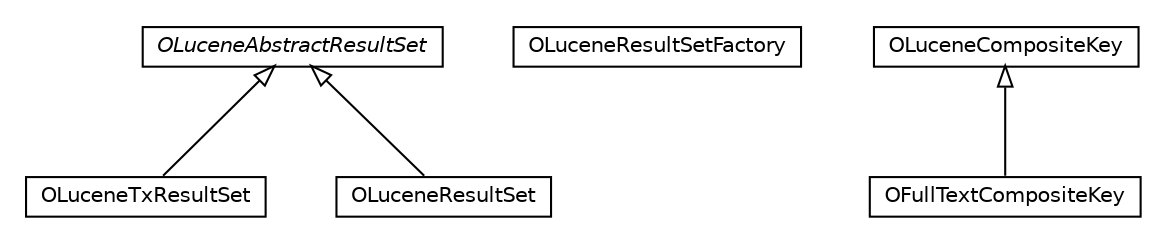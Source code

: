 #!/usr/local/bin/dot
#
# Class diagram 
# Generated by UMLGraph version R5_6-24-gf6e263 (http://www.umlgraph.org/)
#

digraph G {
	edge [fontname="Helvetica",fontsize=10,labelfontname="Helvetica",labelfontsize=10];
	node [fontname="Helvetica",fontsize=10,shape=plaintext];
	nodesep=0.25;
	ranksep=0.5;
	// com.orientechnologies.lucene.collections.OLuceneAbstractResultSet
	c416460 [label=<<table title="com.orientechnologies.lucene.collections.OLuceneAbstractResultSet" border="0" cellborder="1" cellspacing="0" cellpadding="2" port="p" href="./OLuceneAbstractResultSet.html">
		<tr><td><table border="0" cellspacing="0" cellpadding="1">
<tr><td align="center" balign="center"><font face="Helvetica-Oblique"> OLuceneAbstractResultSet </font></td></tr>
		</table></td></tr>
		</table>>, URL="./OLuceneAbstractResultSet.html", fontname="Helvetica", fontcolor="black", fontsize=10.0];
	// com.orientechnologies.lucene.collections.OLuceneResultSetFactory
	c416461 [label=<<table title="com.orientechnologies.lucene.collections.OLuceneResultSetFactory" border="0" cellborder="1" cellspacing="0" cellpadding="2" port="p" href="./OLuceneResultSetFactory.html">
		<tr><td><table border="0" cellspacing="0" cellpadding="1">
<tr><td align="center" balign="center"> OLuceneResultSetFactory </td></tr>
		</table></td></tr>
		</table>>, URL="./OLuceneResultSetFactory.html", fontname="Helvetica", fontcolor="black", fontsize=10.0];
	// com.orientechnologies.lucene.collections.OLuceneTxResultSet
	c416462 [label=<<table title="com.orientechnologies.lucene.collections.OLuceneTxResultSet" border="0" cellborder="1" cellspacing="0" cellpadding="2" port="p" href="./OLuceneTxResultSet.html">
		<tr><td><table border="0" cellspacing="0" cellpadding="1">
<tr><td align="center" balign="center"> OLuceneTxResultSet </td></tr>
		</table></td></tr>
		</table>>, URL="./OLuceneTxResultSet.html", fontname="Helvetica", fontcolor="black", fontsize=10.0];
	// com.orientechnologies.lucene.collections.OFullTextCompositeKey
	c416463 [label=<<table title="com.orientechnologies.lucene.collections.OFullTextCompositeKey" border="0" cellborder="1" cellspacing="0" cellpadding="2" port="p" href="./OFullTextCompositeKey.html">
		<tr><td><table border="0" cellspacing="0" cellpadding="1">
<tr><td align="center" balign="center"> OFullTextCompositeKey </td></tr>
		</table></td></tr>
		</table>>, URL="./OFullTextCompositeKey.html", fontname="Helvetica", fontcolor="black", fontsize=10.0];
	// com.orientechnologies.lucene.collections.OLuceneResultSet
	c416464 [label=<<table title="com.orientechnologies.lucene.collections.OLuceneResultSet" border="0" cellborder="1" cellspacing="0" cellpadding="2" port="p" href="./OLuceneResultSet.html">
		<tr><td><table border="0" cellspacing="0" cellpadding="1">
<tr><td align="center" balign="center"> OLuceneResultSet </td></tr>
		</table></td></tr>
		</table>>, URL="./OLuceneResultSet.html", fontname="Helvetica", fontcolor="black", fontsize=10.0];
	// com.orientechnologies.lucene.collections.OLuceneCompositeKey
	c416465 [label=<<table title="com.orientechnologies.lucene.collections.OLuceneCompositeKey" border="0" cellborder="1" cellspacing="0" cellpadding="2" port="p" href="./OLuceneCompositeKey.html">
		<tr><td><table border="0" cellspacing="0" cellpadding="1">
<tr><td align="center" balign="center"> OLuceneCompositeKey </td></tr>
		</table></td></tr>
		</table>>, URL="./OLuceneCompositeKey.html", fontname="Helvetica", fontcolor="black", fontsize=10.0];
	//com.orientechnologies.lucene.collections.OLuceneTxResultSet extends com.orientechnologies.lucene.collections.OLuceneAbstractResultSet
	c416460:p -> c416462:p [dir=back,arrowtail=empty];
	//com.orientechnologies.lucene.collections.OFullTextCompositeKey extends com.orientechnologies.lucene.collections.OLuceneCompositeKey
	c416465:p -> c416463:p [dir=back,arrowtail=empty];
	//com.orientechnologies.lucene.collections.OLuceneResultSet extends com.orientechnologies.lucene.collections.OLuceneAbstractResultSet
	c416460:p -> c416464:p [dir=back,arrowtail=empty];
}

